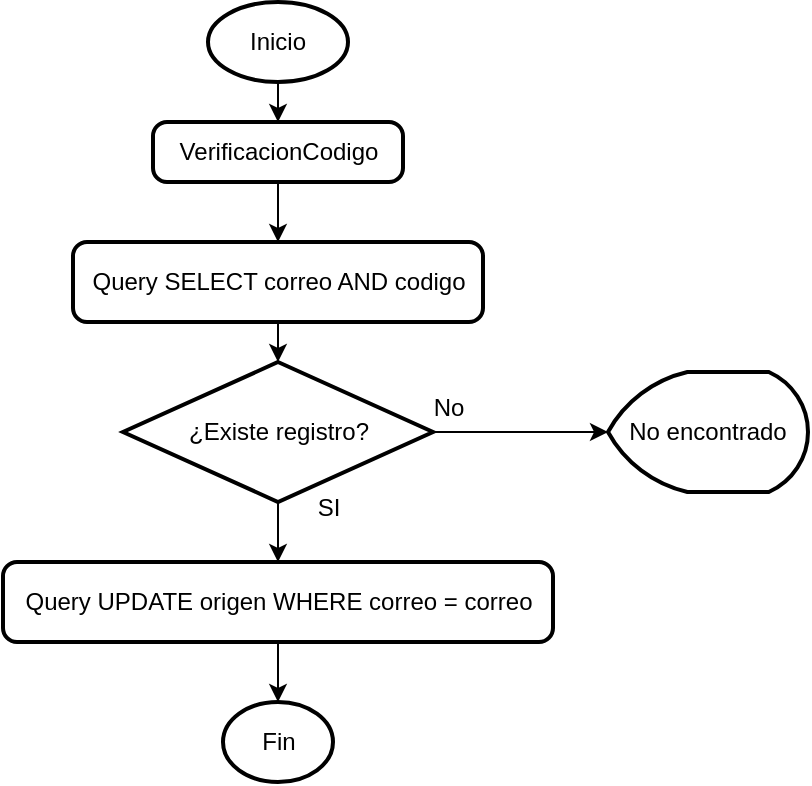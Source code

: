 <mxfile version="22.1.18" type="github">
  <diagram id="C5RBs43oDa-KdzZeNtuy" name="Page-1">
    <mxGraphModel dx="954" dy="600" grid="1" gridSize="10" guides="1" tooltips="1" connect="1" arrows="1" fold="1" page="1" pageScale="1" pageWidth="827" pageHeight="1169" math="0" shadow="0">
      <root>
        <mxCell id="WIyWlLk6GJQsqaUBKTNV-0" />
        <mxCell id="WIyWlLk6GJQsqaUBKTNV-1" parent="WIyWlLk6GJQsqaUBKTNV-0" />
        <mxCell id="0NQRld8o1Z5ptFw5upHm-7" style="edgeStyle=orthogonalEdgeStyle;rounded=0;orthogonalLoop=1;jettySize=auto;html=1;exitX=0.5;exitY=1;exitDx=0;exitDy=0;exitPerimeter=0;entryX=0.5;entryY=0;entryDx=0;entryDy=0;" edge="1" parent="WIyWlLk6GJQsqaUBKTNV-1" source="0NQRld8o1Z5ptFw5upHm-0" target="0NQRld8o1Z5ptFw5upHm-1">
          <mxGeometry relative="1" as="geometry" />
        </mxCell>
        <mxCell id="0NQRld8o1Z5ptFw5upHm-0" value="Inicio" style="strokeWidth=2;html=1;shape=mxgraph.flowchart.start_1;whiteSpace=wrap;" vertex="1" parent="WIyWlLk6GJQsqaUBKTNV-1">
          <mxGeometry x="360" y="20" width="70" height="40" as="geometry" />
        </mxCell>
        <mxCell id="0NQRld8o1Z5ptFw5upHm-8" style="edgeStyle=orthogonalEdgeStyle;rounded=0;orthogonalLoop=1;jettySize=auto;html=1;exitX=0.5;exitY=1;exitDx=0;exitDy=0;entryX=0.5;entryY=0;entryDx=0;entryDy=0;" edge="1" parent="WIyWlLk6GJQsqaUBKTNV-1" source="0NQRld8o1Z5ptFw5upHm-1" target="0NQRld8o1Z5ptFw5upHm-2">
          <mxGeometry relative="1" as="geometry" />
        </mxCell>
        <mxCell id="0NQRld8o1Z5ptFw5upHm-1" value="VerificacionCodigo" style="rounded=1;whiteSpace=wrap;html=1;absoluteArcSize=1;arcSize=14;strokeWidth=2;" vertex="1" parent="WIyWlLk6GJQsqaUBKTNV-1">
          <mxGeometry x="332.5" y="80" width="125" height="30" as="geometry" />
        </mxCell>
        <mxCell id="0NQRld8o1Z5ptFw5upHm-2" value="Query SELECT correo AND codigo" style="rounded=1;whiteSpace=wrap;html=1;absoluteArcSize=1;arcSize=14;strokeWidth=2;" vertex="1" parent="WIyWlLk6GJQsqaUBKTNV-1">
          <mxGeometry x="292.5" y="140" width="205" height="40" as="geometry" />
        </mxCell>
        <mxCell id="0NQRld8o1Z5ptFw5upHm-10" style="edgeStyle=orthogonalEdgeStyle;rounded=0;orthogonalLoop=1;jettySize=auto;html=1;exitX=0.5;exitY=1;exitDx=0;exitDy=0;exitPerimeter=0;entryX=0.5;entryY=0;entryDx=0;entryDy=0;" edge="1" parent="WIyWlLk6GJQsqaUBKTNV-1" source="0NQRld8o1Z5ptFw5upHm-3" target="0NQRld8o1Z5ptFw5upHm-5">
          <mxGeometry relative="1" as="geometry" />
        </mxCell>
        <mxCell id="0NQRld8o1Z5ptFw5upHm-3" value="¿Existe registro?" style="strokeWidth=2;html=1;shape=mxgraph.flowchart.decision;whiteSpace=wrap;" vertex="1" parent="WIyWlLk6GJQsqaUBKTNV-1">
          <mxGeometry x="317.5" y="200" width="155" height="70" as="geometry" />
        </mxCell>
        <mxCell id="0NQRld8o1Z5ptFw5upHm-4" value="No encontrado" style="strokeWidth=2;html=1;shape=mxgraph.flowchart.display;whiteSpace=wrap;" vertex="1" parent="WIyWlLk6GJQsqaUBKTNV-1">
          <mxGeometry x="560" y="205" width="100" height="60" as="geometry" />
        </mxCell>
        <mxCell id="0NQRld8o1Z5ptFw5upHm-5" value="Query UPDATE origen WHERE correo = correo" style="rounded=1;whiteSpace=wrap;html=1;absoluteArcSize=1;arcSize=14;strokeWidth=2;" vertex="1" parent="WIyWlLk6GJQsqaUBKTNV-1">
          <mxGeometry x="257.5" y="300" width="275" height="40" as="geometry" />
        </mxCell>
        <mxCell id="0NQRld8o1Z5ptFw5upHm-6" value="Fin" style="strokeWidth=2;html=1;shape=mxgraph.flowchart.start_1;whiteSpace=wrap;" vertex="1" parent="WIyWlLk6GJQsqaUBKTNV-1">
          <mxGeometry x="367.5" y="370" width="55" height="40" as="geometry" />
        </mxCell>
        <mxCell id="0NQRld8o1Z5ptFw5upHm-9" style="edgeStyle=orthogonalEdgeStyle;rounded=0;orthogonalLoop=1;jettySize=auto;html=1;exitX=0.5;exitY=1;exitDx=0;exitDy=0;entryX=0.5;entryY=0;entryDx=0;entryDy=0;entryPerimeter=0;" edge="1" parent="WIyWlLk6GJQsqaUBKTNV-1" source="0NQRld8o1Z5ptFw5upHm-2" target="0NQRld8o1Z5ptFw5upHm-3">
          <mxGeometry relative="1" as="geometry" />
        </mxCell>
        <mxCell id="0NQRld8o1Z5ptFw5upHm-11" style="edgeStyle=orthogonalEdgeStyle;rounded=0;orthogonalLoop=1;jettySize=auto;html=1;exitX=0.5;exitY=1;exitDx=0;exitDy=0;entryX=0.5;entryY=0;entryDx=0;entryDy=0;entryPerimeter=0;" edge="1" parent="WIyWlLk6GJQsqaUBKTNV-1" source="0NQRld8o1Z5ptFw5upHm-5" target="0NQRld8o1Z5ptFw5upHm-6">
          <mxGeometry relative="1" as="geometry" />
        </mxCell>
        <mxCell id="0NQRld8o1Z5ptFw5upHm-12" style="edgeStyle=orthogonalEdgeStyle;rounded=0;orthogonalLoop=1;jettySize=auto;html=1;exitX=1;exitY=0.5;exitDx=0;exitDy=0;exitPerimeter=0;entryX=0;entryY=0.5;entryDx=0;entryDy=0;entryPerimeter=0;" edge="1" parent="WIyWlLk6GJQsqaUBKTNV-1" source="0NQRld8o1Z5ptFw5upHm-3" target="0NQRld8o1Z5ptFw5upHm-4">
          <mxGeometry relative="1" as="geometry" />
        </mxCell>
        <mxCell id="0NQRld8o1Z5ptFw5upHm-13" value="SI" style="text;html=1;align=center;verticalAlign=middle;resizable=0;points=[];autosize=1;strokeColor=none;fillColor=none;" vertex="1" parent="WIyWlLk6GJQsqaUBKTNV-1">
          <mxGeometry x="405" y="258" width="30" height="30" as="geometry" />
        </mxCell>
        <mxCell id="0NQRld8o1Z5ptFw5upHm-14" value="No" style="text;html=1;align=center;verticalAlign=middle;resizable=0;points=[];autosize=1;strokeColor=none;fillColor=none;" vertex="1" parent="WIyWlLk6GJQsqaUBKTNV-1">
          <mxGeometry x="460" y="208" width="40" height="30" as="geometry" />
        </mxCell>
      </root>
    </mxGraphModel>
  </diagram>
</mxfile>
